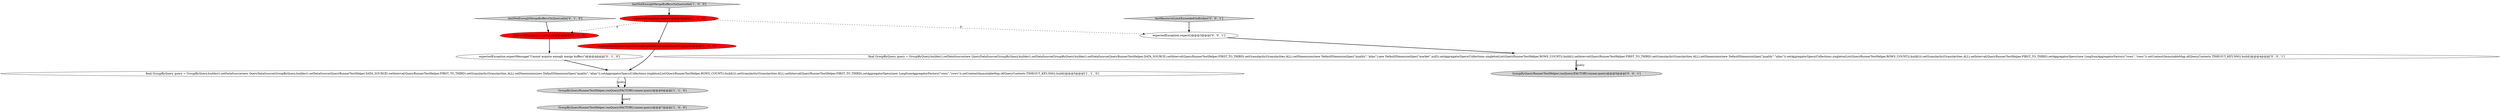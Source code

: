 digraph {
1 [style = filled, label = "expectedException.expect()@@@3@@@['1', '0', '0']", fillcolor = red, shape = ellipse image = "AAA1AAABBB1BBB"];
6 [style = filled, label = "expectedException.expect()@@@3@@@['0', '1', '0']", fillcolor = red, shape = ellipse image = "AAA1AAABBB2BBB"];
5 [style = filled, label = "GroupByQueryRunnerTestHelper.runQuery(FACTORY,runner,query)@@@7@@@['1', '0', '0']", fillcolor = lightgray, shape = ellipse image = "AAA0AAABBB1BBB"];
3 [style = filled, label = "expectedException.expectCause(CoreMatchers.instanceOf())@@@4@@@['1', '0', '0']", fillcolor = red, shape = ellipse image = "AAA1AAABBB1BBB"];
2 [style = filled, label = "GroupByQueryRunnerTestHelper.runQuery(FACTORY,runner,query)@@@6@@@['1', '1', '0']", fillcolor = lightgray, shape = ellipse image = "AAA0AAABBB1BBB"];
4 [style = filled, label = "testNotEnoughMergeBuffersOnQueryable['1', '0', '0']", fillcolor = lightgray, shape = diamond image = "AAA0AAABBB1BBB"];
0 [style = filled, label = "final GroupByQuery query = GroupByQuery.builder().setDataSource(new QueryDataSource(GroupByQuery.builder().setDataSource(QueryRunnerTestHelper.DATA_SOURCE).setInterval(QueryRunnerTestHelper.FIRST_TO_THIRD).setGranularity(Granularities.ALL).setDimensions(new DefaultDimensionSpec(\"quality\",\"alias\")).setAggregatorSpecs(Collections.singletonList(QueryRunnerTestHelper.ROWS_COUNT)).build())).setGranularity(Granularities.ALL).setInterval(QueryRunnerTestHelper.FIRST_TO_THIRD).setAggregatorSpecs(new LongSumAggregatorFactory(\"rows\",\"rows\")).setContext(ImmutableMap.of(QueryContexts.TIMEOUT_KEY,500)).build()@@@5@@@['1', '1', '0']", fillcolor = white, shape = ellipse image = "AAA0AAABBB1BBB"];
7 [style = filled, label = "testNotEnoughMergeBuffersOnQueryable['0', '1', '0']", fillcolor = lightgray, shape = diamond image = "AAA0AAABBB2BBB"];
9 [style = filled, label = "expectedException.expect()@@@3@@@['0', '0', '1']", fillcolor = white, shape = ellipse image = "AAA0AAABBB3BBB"];
11 [style = filled, label = "testResourceLimitExceededOnBroker['0', '0', '1']", fillcolor = lightgray, shape = diamond image = "AAA0AAABBB3BBB"];
10 [style = filled, label = "GroupByQueryRunnerTestHelper.runQuery(FACTORY,runner,query)@@@5@@@['0', '0', '1']", fillcolor = lightgray, shape = ellipse image = "AAA0AAABBB3BBB"];
8 [style = filled, label = "expectedException.expectMessage(\"Cannot acquire enough merge buffers\")@@@4@@@['0', '1', '0']", fillcolor = white, shape = ellipse image = "AAA0AAABBB2BBB"];
12 [style = filled, label = "final GroupByQuery query = GroupByQuery.builder().setDataSource(new QueryDataSource(GroupByQuery.builder().setDataSource(GroupByQuery.builder().setDataSource(QueryRunnerTestHelper.DATA_SOURCE).setInterval(QueryRunnerTestHelper.FIRST_TO_THIRD).setGranularity(Granularities.ALL).setDimensions(new DefaultDimensionSpec(\"quality\",\"alias\"),new DefaultDimensionSpec(\"market\",null)).setAggregatorSpecs(Collections.singletonList(QueryRunnerTestHelper.ROWS_COUNT)).build()).setInterval(QueryRunnerTestHelper.FIRST_TO_THIRD).setGranularity(Granularities.ALL).setDimensions(new DefaultDimensionSpec(\"quality\",\"alias\")).setAggregatorSpecs(Collections.singletonList(QueryRunnerTestHelper.ROWS_COUNT)).build())).setGranularity(Granularities.ALL).setInterval(QueryRunnerTestHelper.FIRST_TO_THIRD).setAggregatorSpecs(new LongSumAggregatorFactory(\"rows\",\"rows\")).setContext(ImmutableMap.of(QueryContexts.TIMEOUT_KEY,500)).build()@@@4@@@['0', '0', '1']", fillcolor = white, shape = ellipse image = "AAA0AAABBB3BBB"];
1->3 [style = bold, label=""];
8->0 [style = bold, label=""];
0->2 [style = solid, label="query"];
1->9 [style = dashed, label="0"];
4->1 [style = bold, label=""];
2->5 [style = bold, label=""];
7->6 [style = bold, label=""];
9->12 [style = bold, label=""];
12->10 [style = bold, label=""];
2->5 [style = solid, label="query"];
11->9 [style = bold, label=""];
1->6 [style = dashed, label="0"];
3->0 [style = bold, label=""];
6->8 [style = bold, label=""];
0->2 [style = bold, label=""];
12->10 [style = solid, label="query"];
}
